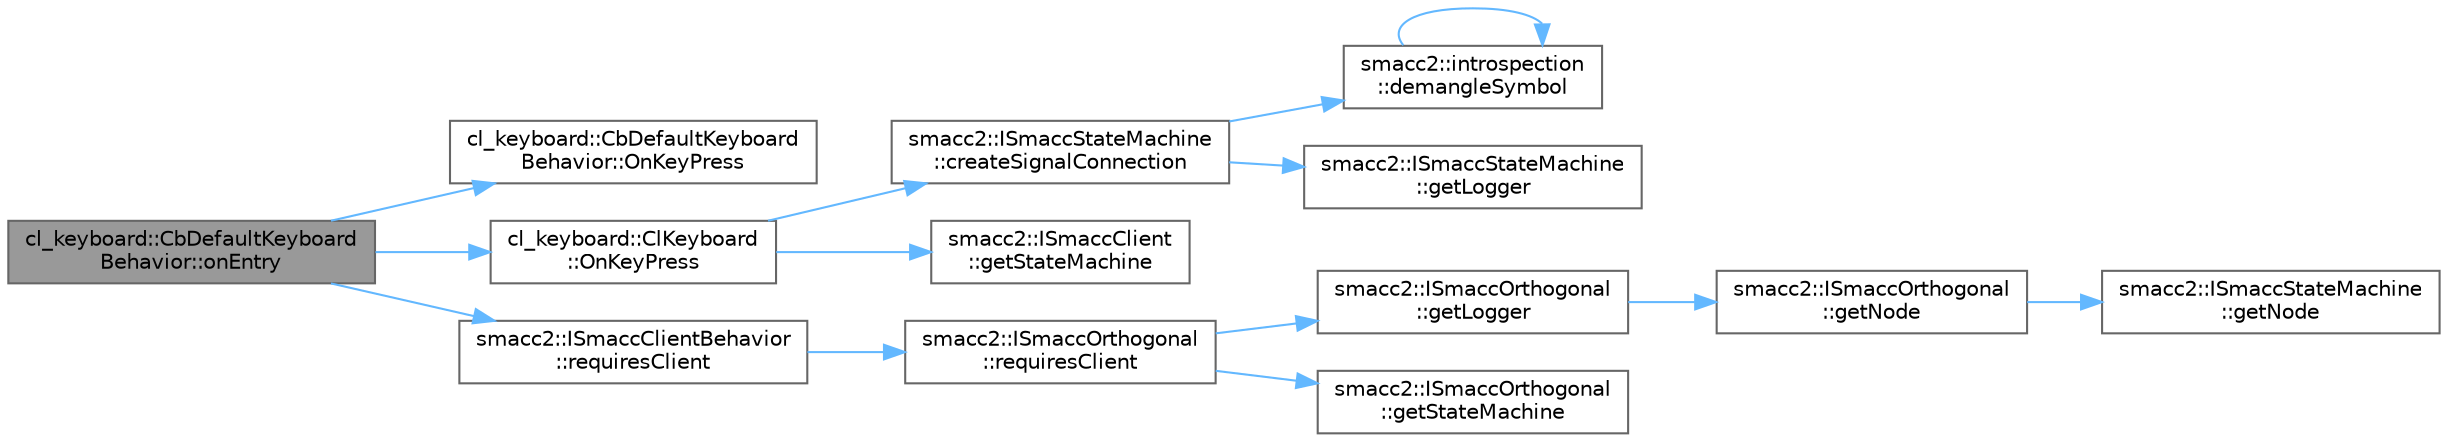 digraph "cl_keyboard::CbDefaultKeyboardBehavior::onEntry"
{
 // LATEX_PDF_SIZE
  bgcolor="transparent";
  edge [fontname=Helvetica,fontsize=10,labelfontname=Helvetica,labelfontsize=10];
  node [fontname=Helvetica,fontsize=10,shape=box,height=0.2,width=0.4];
  rankdir="LR";
  Node1 [label="cl_keyboard::CbDefaultKeyboard\lBehavior::onEntry",height=0.2,width=0.4,color="gray40", fillcolor="grey60", style="filled", fontcolor="black",tooltip=" "];
  Node1 -> Node2 [color="steelblue1",style="solid"];
  Node2 [label="cl_keyboard::CbDefaultKeyboard\lBehavior::OnKeyPress",height=0.2,width=0.4,color="grey40", fillcolor="white", style="filled",URL="$classcl__keyboard_1_1CbDefaultKeyboardBehavior.html#aa834f8e626a306920e536e7535041ac3",tooltip=" "];
  Node1 -> Node3 [color="steelblue1",style="solid"];
  Node3 [label="cl_keyboard::ClKeyboard\l::OnKeyPress",height=0.2,width=0.4,color="grey40", fillcolor="white", style="filled",URL="$classcl__keyboard_1_1ClKeyboard.html#ae9f4a6dc1ce18397394a432826970baa",tooltip=" "];
  Node3 -> Node4 [color="steelblue1",style="solid"];
  Node4 [label="smacc2::ISmaccStateMachine\l::createSignalConnection",height=0.2,width=0.4,color="grey40", fillcolor="white", style="filled",URL="$classsmacc2_1_1ISmaccStateMachine.html#a25f13e947197c61b66c12cf58ee351d5",tooltip=" "];
  Node4 -> Node5 [color="steelblue1",style="solid"];
  Node5 [label="smacc2::introspection\l::demangleSymbol",height=0.2,width=0.4,color="grey40", fillcolor="white", style="filled",URL="$namespacesmacc2_1_1introspection.html#aba19132e50f25adee919c2504ae6a3a2",tooltip=" "];
  Node5 -> Node5 [color="steelblue1",style="solid"];
  Node4 -> Node6 [color="steelblue1",style="solid"];
  Node6 [label="smacc2::ISmaccStateMachine\l::getLogger",height=0.2,width=0.4,color="grey40", fillcolor="white", style="filled",URL="$classsmacc2_1_1ISmaccStateMachine.html#acc4b310700e4256383d28f56217c3ce1",tooltip=" "];
  Node3 -> Node7 [color="steelblue1",style="solid"];
  Node7 [label="smacc2::ISmaccClient\l::getStateMachine",height=0.2,width=0.4,color="grey40", fillcolor="white", style="filled",URL="$classsmacc2_1_1ISmaccClient.html#a0e489e232e516e1fea5f026531e10973",tooltip=" "];
  Node1 -> Node8 [color="steelblue1",style="solid"];
  Node8 [label="smacc2::ISmaccClientBehavior\l::requiresClient",height=0.2,width=0.4,color="grey40", fillcolor="white", style="filled",URL="$classsmacc2_1_1ISmaccClientBehavior.html#ad32d91e7aa6ac921b8d29610bd925244",tooltip=" "];
  Node8 -> Node9 [color="steelblue1",style="solid"];
  Node9 [label="smacc2::ISmaccOrthogonal\l::requiresClient",height=0.2,width=0.4,color="grey40", fillcolor="white", style="filled",URL="$classsmacc2_1_1ISmaccOrthogonal.html#ae3588b55b138744169785152d0f7bb65",tooltip=" "];
  Node9 -> Node10 [color="steelblue1",style="solid"];
  Node10 [label="smacc2::ISmaccOrthogonal\l::getLogger",height=0.2,width=0.4,color="grey40", fillcolor="white", style="filled",URL="$classsmacc2_1_1ISmaccOrthogonal.html#a9f4ef0ad85f7ad0fbb02a26d8601889d",tooltip=" "];
  Node10 -> Node11 [color="steelblue1",style="solid"];
  Node11 [label="smacc2::ISmaccOrthogonal\l::getNode",height=0.2,width=0.4,color="grey40", fillcolor="white", style="filled",URL="$classsmacc2_1_1ISmaccOrthogonal.html#aedb59f2a79eaa0819cfa7f72d292aad8",tooltip=" "];
  Node11 -> Node12 [color="steelblue1",style="solid"];
  Node12 [label="smacc2::ISmaccStateMachine\l::getNode",height=0.2,width=0.4,color="grey40", fillcolor="white", style="filled",URL="$classsmacc2_1_1ISmaccStateMachine.html#a2cf8b817f7e137fc648e373ae4614a2f",tooltip=" "];
  Node9 -> Node13 [color="steelblue1",style="solid"];
  Node13 [label="smacc2::ISmaccOrthogonal\l::getStateMachine",height=0.2,width=0.4,color="grey40", fillcolor="white", style="filled",URL="$classsmacc2_1_1ISmaccOrthogonal.html#a3e5e782500de8bb1cae606eab4d8f54c",tooltip=" "];
}
